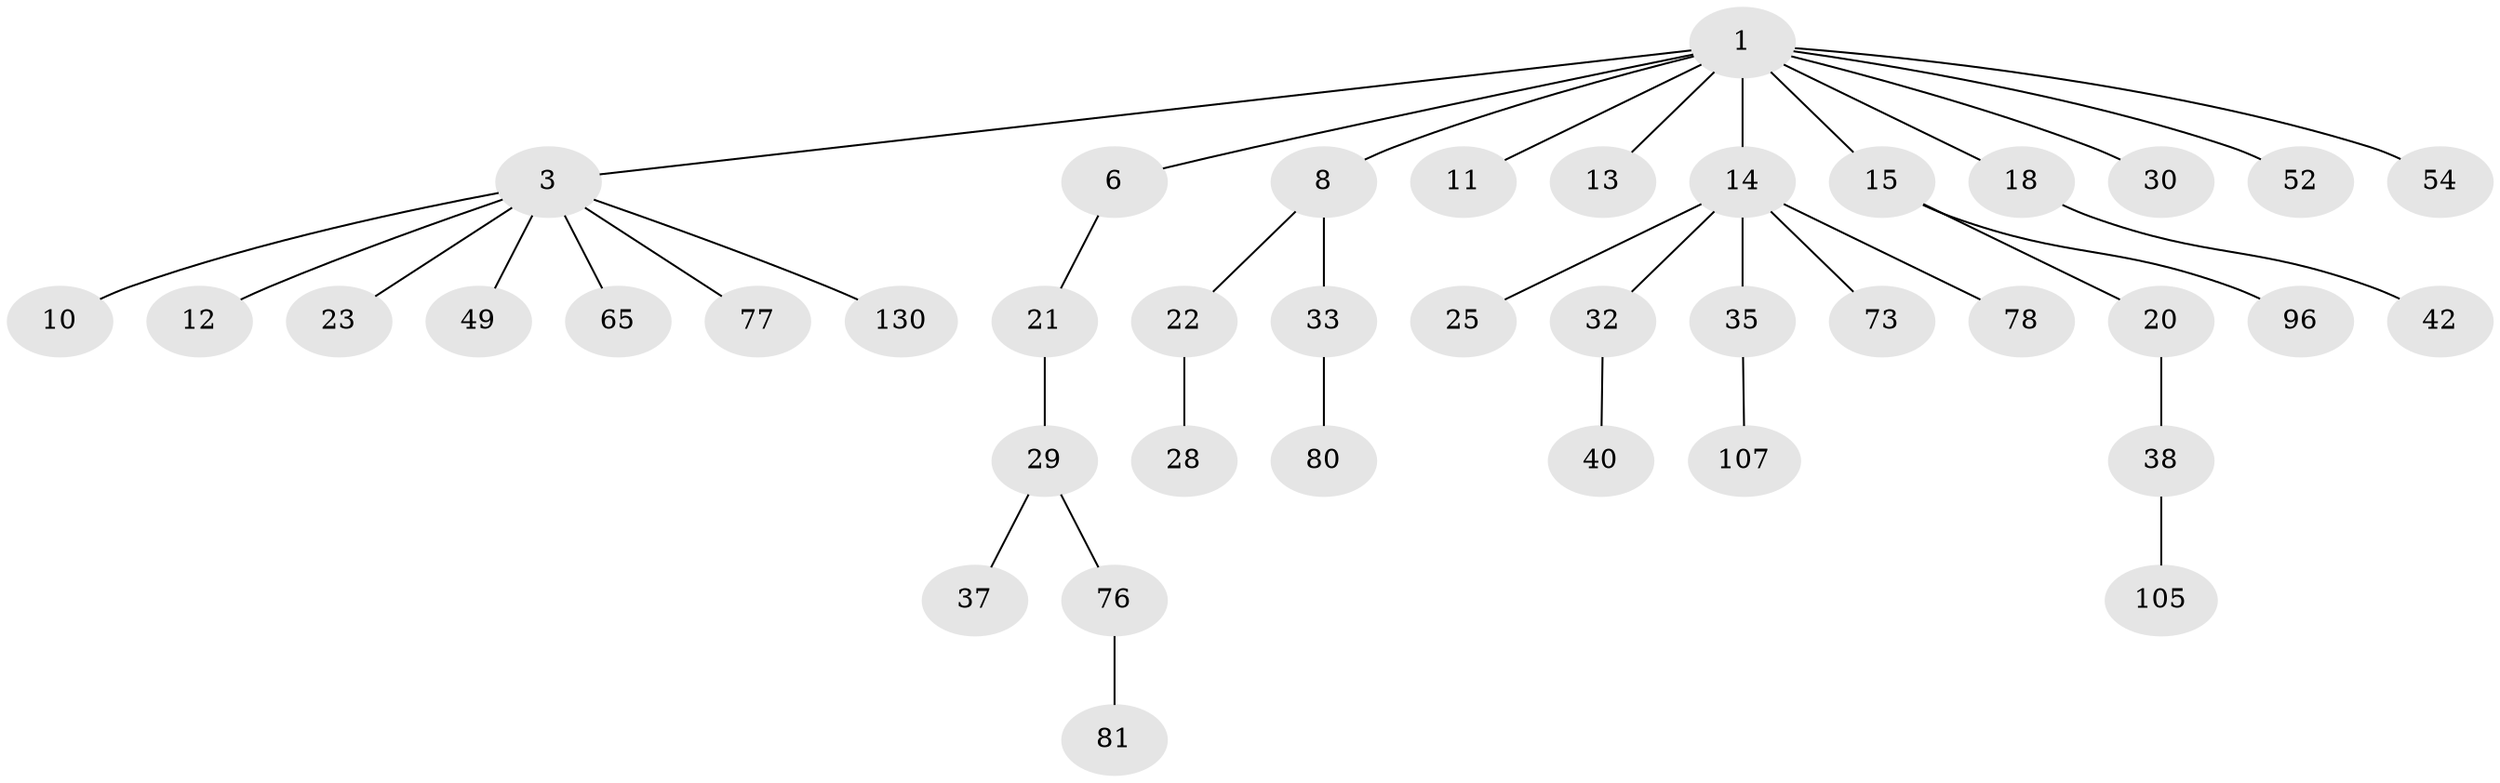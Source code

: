 // original degree distribution, {8: 0.014814814814814815, 5: 0.037037037037037035, 4: 0.06666666666666667, 2: 0.24444444444444444, 3: 0.1259259259259259, 1: 0.5037037037037037, 6: 0.007407407407407408}
// Generated by graph-tools (version 1.1) at 2025/19/03/04/25 18:19:17]
// undirected, 40 vertices, 39 edges
graph export_dot {
graph [start="1"]
  node [color=gray90,style=filled];
  1 [super="+2"];
  3 [super="+4+83+5+71+9+39"];
  6 [super="+34+100+7"];
  8 [super="+128+17"];
  10 [super="+74+63"];
  11 [super="+27"];
  12 [super="+59"];
  13 [super="+93+45"];
  14 [super="+36+16"];
  15 [super="+46+125+68"];
  18 [super="+94"];
  20 [super="+31"];
  21;
  22;
  23;
  25 [super="+110"];
  28 [super="+90"];
  29 [super="+66+64+103"];
  30 [super="+129"];
  32;
  33 [super="+79+97+89+62"];
  35 [super="+127+61"];
  37 [super="+55+86"];
  38 [super="+43+104+47"];
  40;
  42 [super="+48+58"];
  49 [super="+56"];
  52 [super="+88+115"];
  54;
  65 [super="+111"];
  73;
  76 [super="+87"];
  77;
  78;
  80;
  81;
  96;
  105 [super="+117"];
  107;
  130;
  1 -- 3;
  1 -- 6;
  1 -- 8;
  1 -- 11;
  1 -- 15;
  1 -- 30;
  1 -- 54;
  1 -- 18;
  1 -- 52;
  1 -- 13;
  1 -- 14;
  3 -- 23;
  3 -- 65;
  3 -- 77;
  3 -- 49;
  3 -- 12;
  3 -- 10;
  3 -- 130;
  6 -- 21;
  8 -- 22;
  8 -- 33;
  14 -- 25;
  14 -- 32;
  14 -- 35;
  14 -- 78;
  14 -- 73;
  15 -- 20;
  15 -- 96;
  18 -- 42;
  20 -- 38;
  21 -- 29;
  22 -- 28;
  29 -- 37;
  29 -- 76;
  32 -- 40;
  33 -- 80;
  35 -- 107;
  38 -- 105;
  76 -- 81;
}
